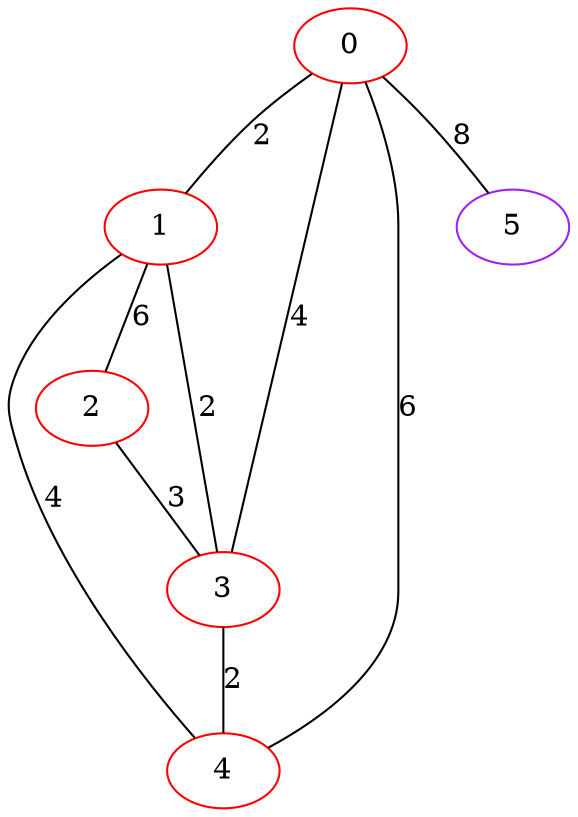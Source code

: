 graph "" {
0 [color=red, weight=1];
1 [color=red, weight=1];
2 [color=red, weight=1];
3 [color=red, weight=1];
4 [color=red, weight=1];
5 [color=purple, weight=4];
0 -- 1  [key=0, label=2];
0 -- 3  [key=0, label=4];
0 -- 4  [key=0, label=6];
0 -- 5  [key=0, label=8];
1 -- 2  [key=0, label=6];
1 -- 3  [key=0, label=2];
1 -- 4  [key=0, label=4];
2 -- 3  [key=0, label=3];
3 -- 4  [key=0, label=2];
}

